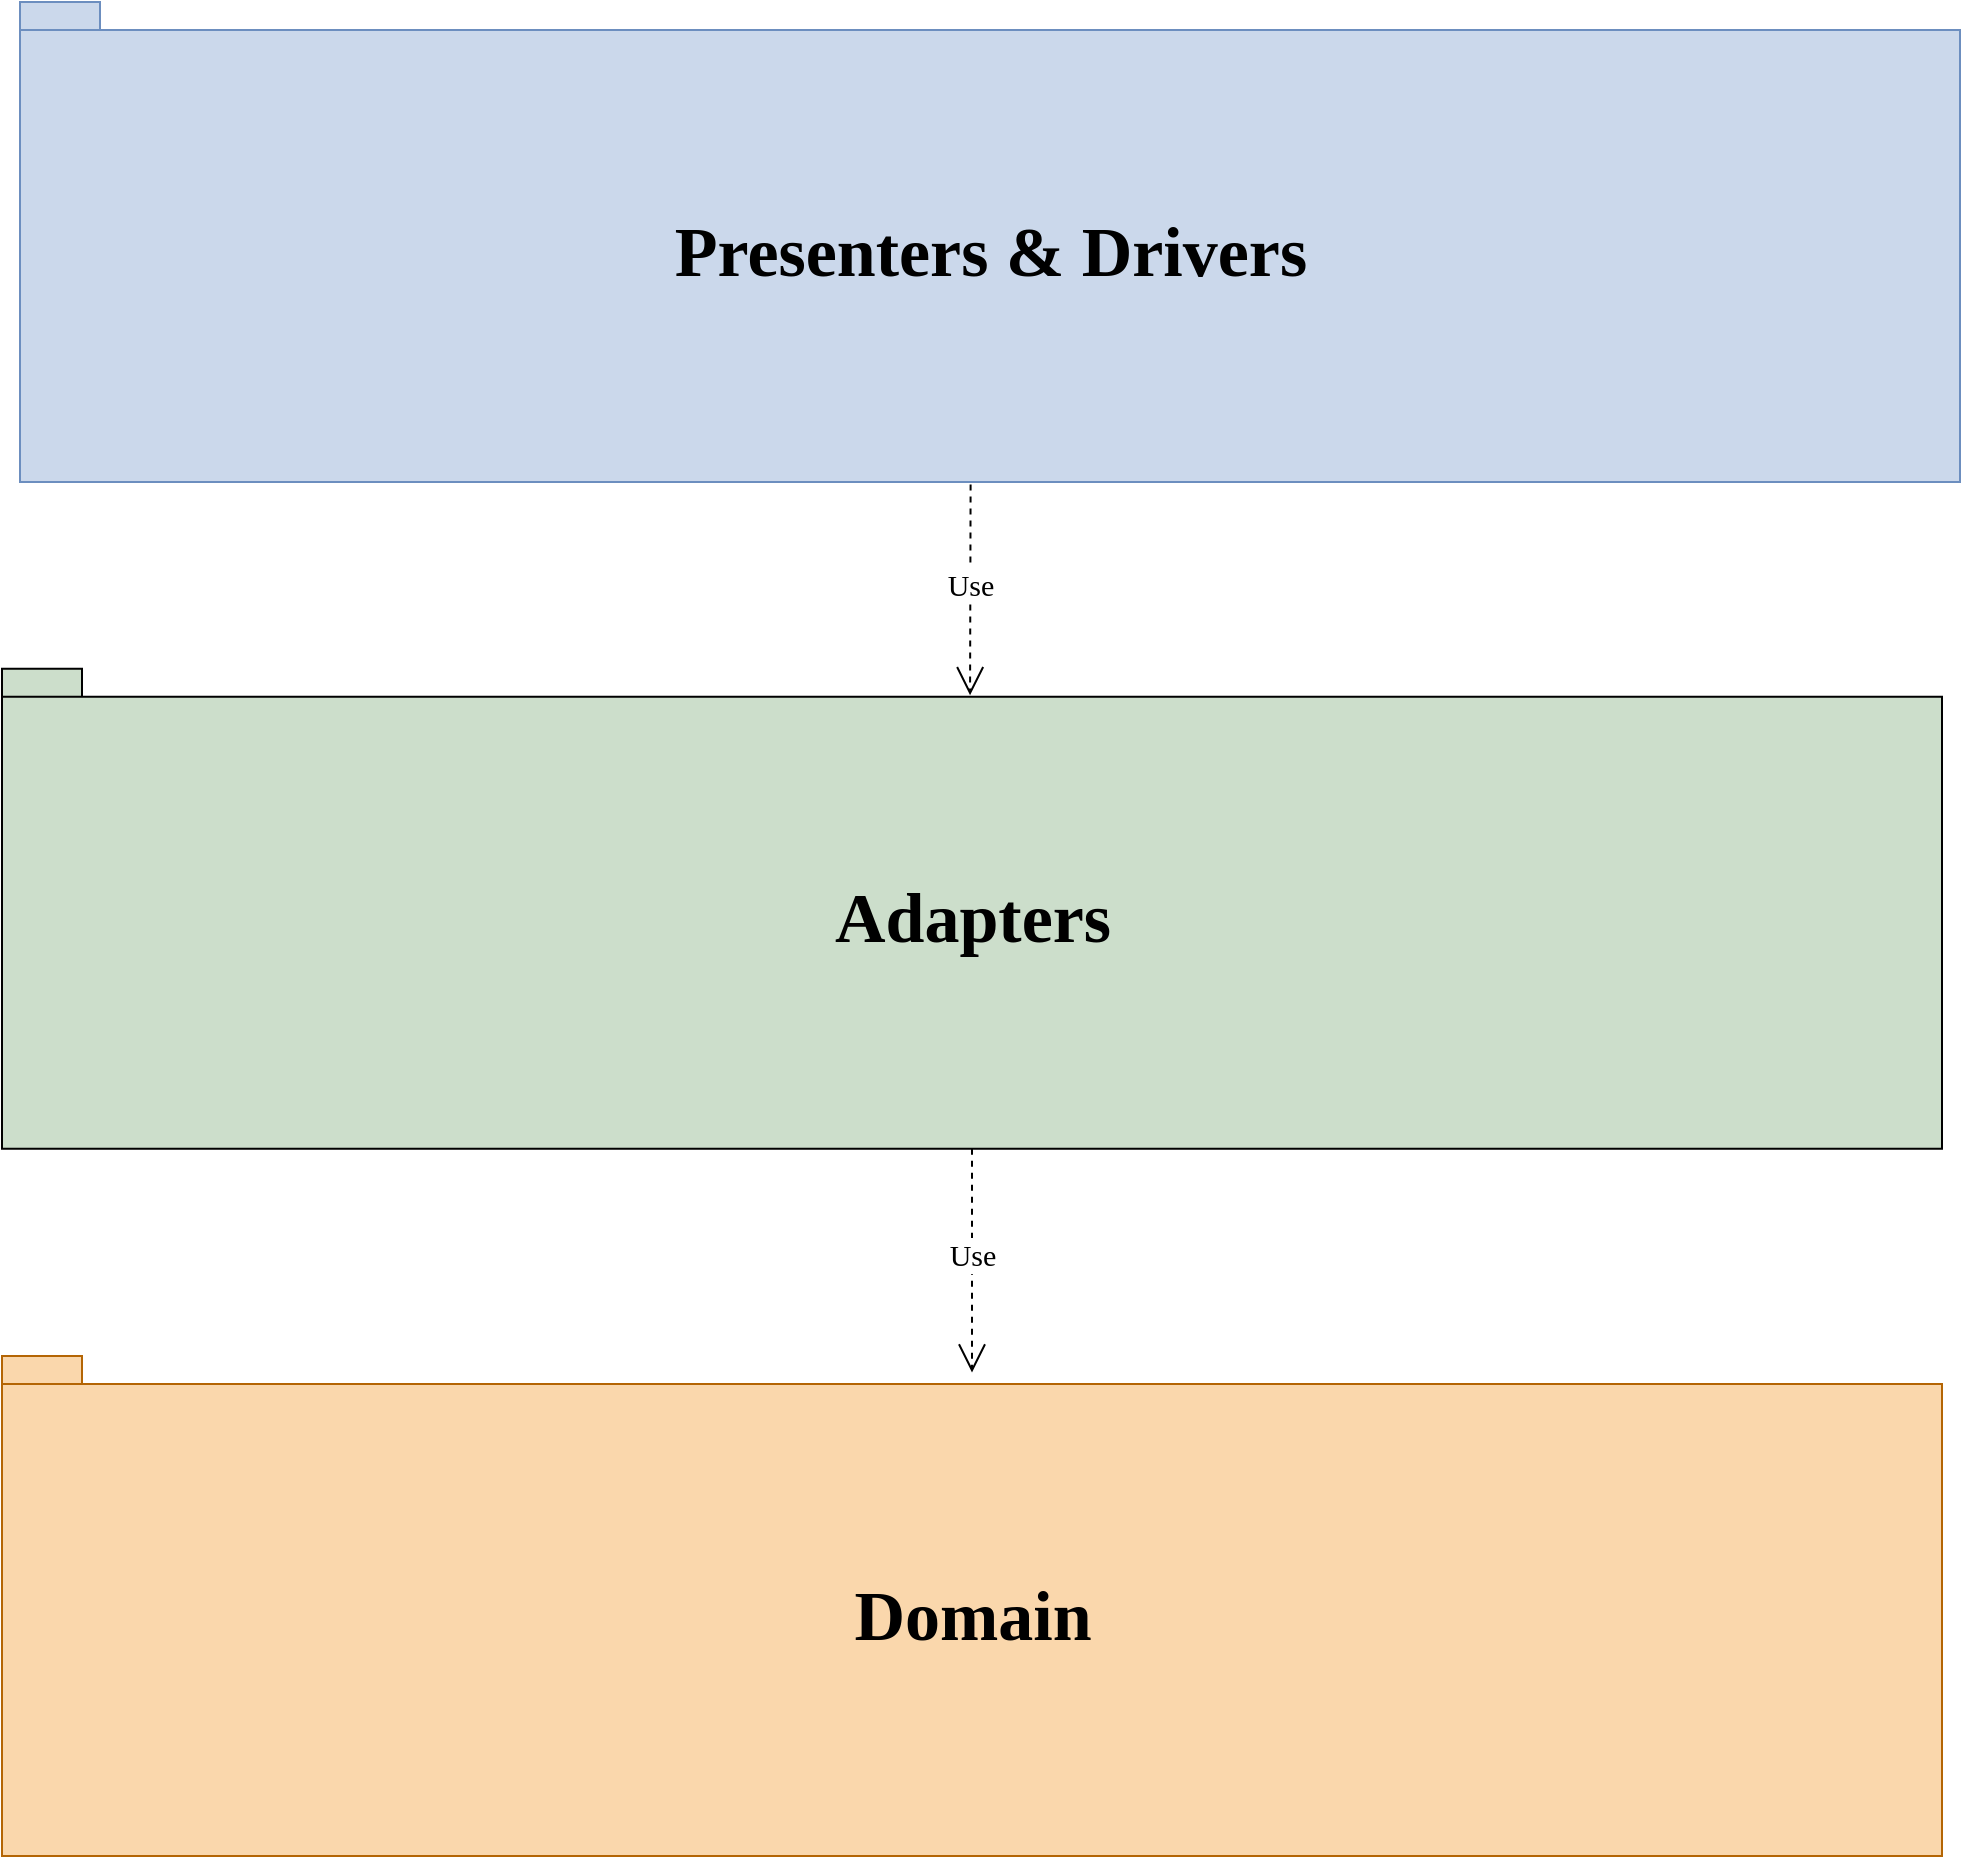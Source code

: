 <mxfile version="13.0.3" type="device"><diagram name="Page-1" id="b5b7bab2-c9e2-2cf4-8b2a-24fd1a2a6d21"><mxGraphModel dx="5808" dy="2136" grid="1" gridSize="10" guides="1" tooltips="1" connect="1" arrows="1" fold="1" page="1" pageScale="1" pageWidth="827" pageHeight="1169" background="#ffffff" math="0" shadow="0"><root><mxCell id="0"/><mxCell id="1" parent="0"/><mxCell id="m-SouOigmqOXaW1ohjSu-2" value="&lt;font style=&quot;font-size: 35px&quot;&gt;Presenters &amp;amp; Drivers&lt;/font&gt;" style="shape=folder;fontStyle=1;spacingTop=10;tabWidth=40;tabHeight=14;tabPosition=left;html=1;fontSize=15;labelPosition=center;verticalLabelPosition=middle;align=center;verticalAlign=middle;fontFamily=Verdana;fillColor=#CBD8EB;strokeColor=#6c8ebf;" parent="1" vertex="1"><mxGeometry x="-3531" y="-557" width="970" height="240" as="geometry"/></mxCell><mxCell id="uqNvV1NqiqEo9hl_J7HC-81" value="" style="group;strokeColor=none;fillColor=#ffffff;labelPosition=center;verticalLabelPosition=middle;align=center;verticalAlign=middle;" parent="1" vertex="1" connectable="0"><mxGeometry x="-3540" y="120" width="970" height="250" as="geometry"/></mxCell><mxCell id="uqNvV1NqiqEo9hl_J7HC-1" value="&lt;font style=&quot;font-size: 35px&quot;&gt;Domain&lt;/font&gt;" style="shape=folder;fontStyle=1;spacingTop=10;tabWidth=40;tabHeight=14;tabPosition=left;html=1;fontSize=15;labelPosition=center;verticalLabelPosition=middle;align=center;verticalAlign=middle;fontFamily=Verdana;fillColor=#fad7ac;strokeColor=#b46504;" parent="uqNvV1NqiqEo9hl_J7HC-81" vertex="1"><mxGeometry width="970" height="250.0" as="geometry"/></mxCell><mxCell id="uqNvV1NqiqEo9hl_J7HC-12" value="&lt;font style=&quot;font-size: 35px&quot;&gt;Adapters&lt;/font&gt;" style="shape=folder;fontStyle=1;spacingTop=10;tabWidth=40;tabHeight=14;tabPosition=left;html=1;fontSize=15;labelPosition=center;verticalLabelPosition=middle;align=center;verticalAlign=middle;fontFamily=Verdana;fillColor=#CCDECB;strokeColor=#000000;" parent="1" vertex="1"><mxGeometry x="-3540" y="-223.59" width="970" height="240" as="geometry"/></mxCell><mxCell id="uqNvV1NqiqEo9hl_J7HC-121" value="Use" style="endArrow=open;endSize=12;dashed=1;html=1;fontFamily=Verdana;fontSize=15;exitX=0.5;exitY=1;exitDx=0;exitDy=0;exitPerimeter=0;entryX=0.5;entryY=0.033;entryDx=0;entryDy=0;entryPerimeter=0;" parent="1" source="uqNvV1NqiqEo9hl_J7HC-12" target="uqNvV1NqiqEo9hl_J7HC-1" edge="1"><mxGeometry x="-0.059" width="160" relative="1" as="geometry"><mxPoint x="-3269" y="-30.18" as="sourcePoint"/><mxPoint x="-3412" y="151" as="targetPoint"/><Array as="points"/><mxPoint as="offset"/></mxGeometry></mxCell><mxCell id="crDRbli0xWPwZ9U8P9Jx-1" value="Use" style="endArrow=open;endSize=12;dashed=1;html=1;fontFamily=Verdana;fontSize=15;exitX=0.49;exitY=1.005;exitDx=0;exitDy=0;exitPerimeter=0;entryX=0.499;entryY=0.055;entryDx=0;entryDy=0;entryPerimeter=0;" parent="1" source="m-SouOigmqOXaW1ohjSu-2" target="uqNvV1NqiqEo9hl_J7HC-12" edge="1"><mxGeometry x="-0.059" width="160" relative="1" as="geometry"><mxPoint x="-3030" y="-290" as="sourcePoint"/><mxPoint x="-3055" y="-230" as="targetPoint"/><Array as="points"/><mxPoint as="offset"/></mxGeometry></mxCell></root></mxGraphModel></diagram></mxfile>